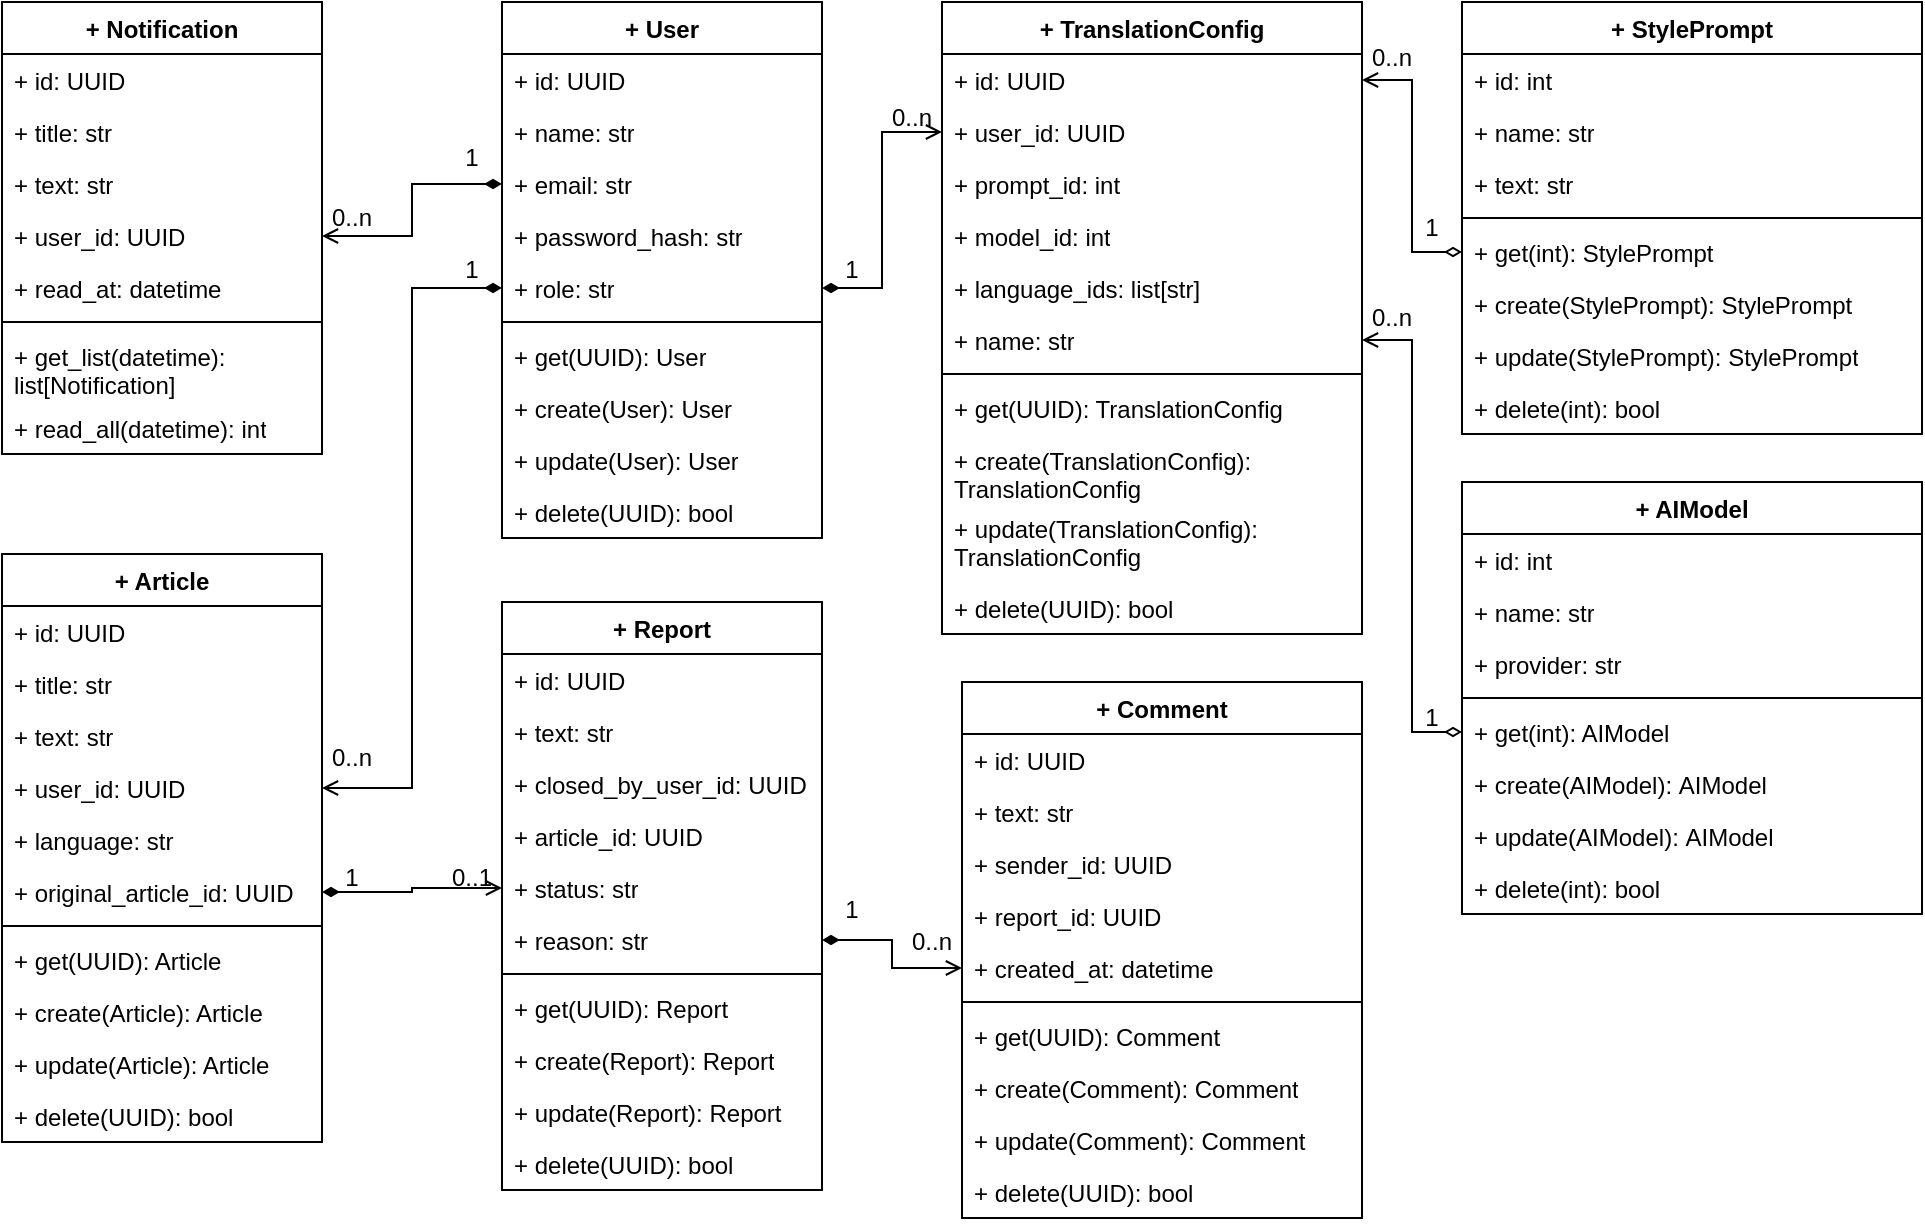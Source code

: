 <mxfile version="24.8.3">
  <diagram name="Page-1" id="3PBnGhexQpJW7aMFDs2w">
    <mxGraphModel dx="986" dy="727" grid="1" gridSize="10" guides="1" tooltips="1" connect="1" arrows="1" fold="1" page="1" pageScale="1" pageWidth="850" pageHeight="1100" math="0" shadow="0">
      <root>
        <mxCell id="0" />
        <mxCell id="1" parent="0" />
        <mxCell id="omxQyWdumnWPTb-Yn1xg-2" value="+ User" style="swimlane;fontStyle=1;align=center;verticalAlign=top;childLayout=stackLayout;horizontal=1;startSize=26;horizontalStack=0;resizeParent=1;resizeParentMax=0;resizeLast=0;collapsible=1;marginBottom=0;whiteSpace=wrap;html=1;" vertex="1" parent="1">
          <mxGeometry x="530" y="770" width="160" height="268" as="geometry" />
        </mxCell>
        <mxCell id="omxQyWdumnWPTb-Yn1xg-3" value="+ id: UUID" style="text;strokeColor=none;fillColor=none;align=left;verticalAlign=top;spacingLeft=4;spacingRight=4;overflow=hidden;rotatable=0;points=[[0,0.5],[1,0.5]];portConstraint=eastwest;whiteSpace=wrap;html=1;" vertex="1" parent="omxQyWdumnWPTb-Yn1xg-2">
          <mxGeometry y="26" width="160" height="26" as="geometry" />
        </mxCell>
        <mxCell id="omxQyWdumnWPTb-Yn1xg-11" value="+ name: str" style="text;strokeColor=none;fillColor=none;align=left;verticalAlign=top;spacingLeft=4;spacingRight=4;overflow=hidden;rotatable=0;points=[[0,0.5],[1,0.5]];portConstraint=eastwest;whiteSpace=wrap;html=1;" vertex="1" parent="omxQyWdumnWPTb-Yn1xg-2">
          <mxGeometry y="52" width="160" height="26" as="geometry" />
        </mxCell>
        <mxCell id="omxQyWdumnWPTb-Yn1xg-12" value="+ email: str" style="text;strokeColor=none;fillColor=none;align=left;verticalAlign=top;spacingLeft=4;spacingRight=4;overflow=hidden;rotatable=0;points=[[0,0.5],[1,0.5]];portConstraint=eastwest;whiteSpace=wrap;html=1;" vertex="1" parent="omxQyWdumnWPTb-Yn1xg-2">
          <mxGeometry y="78" width="160" height="26" as="geometry" />
        </mxCell>
        <mxCell id="omxQyWdumnWPTb-Yn1xg-13" value="+ password_hash: str" style="text;strokeColor=none;fillColor=none;align=left;verticalAlign=top;spacingLeft=4;spacingRight=4;overflow=hidden;rotatable=0;points=[[0,0.5],[1,0.5]];portConstraint=eastwest;whiteSpace=wrap;html=1;" vertex="1" parent="omxQyWdumnWPTb-Yn1xg-2">
          <mxGeometry y="104" width="160" height="26" as="geometry" />
        </mxCell>
        <mxCell id="omxQyWdumnWPTb-Yn1xg-9" value="+ role: str" style="text;strokeColor=none;fillColor=none;align=left;verticalAlign=top;spacingLeft=4;spacingRight=4;overflow=hidden;rotatable=0;points=[[0,0.5],[1,0.5]];portConstraint=eastwest;whiteSpace=wrap;html=1;" vertex="1" parent="omxQyWdumnWPTb-Yn1xg-2">
          <mxGeometry y="130" width="160" height="26" as="geometry" />
        </mxCell>
        <mxCell id="omxQyWdumnWPTb-Yn1xg-4" value="" style="line;strokeWidth=1;fillColor=none;align=left;verticalAlign=middle;spacingTop=-1;spacingLeft=3;spacingRight=3;rotatable=0;labelPosition=right;points=[];portConstraint=eastwest;strokeColor=inherit;" vertex="1" parent="omxQyWdumnWPTb-Yn1xg-2">
          <mxGeometry y="156" width="160" height="8" as="geometry" />
        </mxCell>
        <mxCell id="omxQyWdumnWPTb-Yn1xg-5" value="+ get(UUID): User" style="text;strokeColor=none;fillColor=none;align=left;verticalAlign=top;spacingLeft=4;spacingRight=4;overflow=hidden;rotatable=0;points=[[0,0.5],[1,0.5]];portConstraint=eastwest;whiteSpace=wrap;html=1;" vertex="1" parent="omxQyWdumnWPTb-Yn1xg-2">
          <mxGeometry y="164" width="160" height="26" as="geometry" />
        </mxCell>
        <mxCell id="omxQyWdumnWPTb-Yn1xg-7" value="+ create(User): User" style="text;strokeColor=none;fillColor=none;align=left;verticalAlign=top;spacingLeft=4;spacingRight=4;overflow=hidden;rotatable=0;points=[[0,0.5],[1,0.5]];portConstraint=eastwest;whiteSpace=wrap;html=1;" vertex="1" parent="omxQyWdumnWPTb-Yn1xg-2">
          <mxGeometry y="190" width="160" height="26" as="geometry" />
        </mxCell>
        <mxCell id="omxQyWdumnWPTb-Yn1xg-14" value="+ update(User): User" style="text;strokeColor=none;fillColor=none;align=left;verticalAlign=top;spacingLeft=4;spacingRight=4;overflow=hidden;rotatable=0;points=[[0,0.5],[1,0.5]];portConstraint=eastwest;whiteSpace=wrap;html=1;" vertex="1" parent="omxQyWdumnWPTb-Yn1xg-2">
          <mxGeometry y="216" width="160" height="26" as="geometry" />
        </mxCell>
        <mxCell id="omxQyWdumnWPTb-Yn1xg-15" value="+ delete(UUID): bool" style="text;strokeColor=none;fillColor=none;align=left;verticalAlign=top;spacingLeft=4;spacingRight=4;overflow=hidden;rotatable=0;points=[[0,0.5],[1,0.5]];portConstraint=eastwest;whiteSpace=wrap;html=1;" vertex="1" parent="omxQyWdumnWPTb-Yn1xg-2">
          <mxGeometry y="242" width="160" height="26" as="geometry" />
        </mxCell>
        <mxCell id="omxQyWdumnWPTb-Yn1xg-16" value="+ Notification" style="swimlane;fontStyle=1;align=center;verticalAlign=top;childLayout=stackLayout;horizontal=1;startSize=26;horizontalStack=0;resizeParent=1;resizeParentMax=0;resizeLast=0;collapsible=1;marginBottom=0;whiteSpace=wrap;html=1;" vertex="1" parent="1">
          <mxGeometry x="280" y="770" width="160" height="226" as="geometry" />
        </mxCell>
        <mxCell id="omxQyWdumnWPTb-Yn1xg-17" value="+ id: UUID" style="text;strokeColor=none;fillColor=none;align=left;verticalAlign=top;spacingLeft=4;spacingRight=4;overflow=hidden;rotatable=0;points=[[0,0.5],[1,0.5]];portConstraint=eastwest;whiteSpace=wrap;html=1;" vertex="1" parent="omxQyWdumnWPTb-Yn1xg-16">
          <mxGeometry y="26" width="160" height="26" as="geometry" />
        </mxCell>
        <mxCell id="omxQyWdumnWPTb-Yn1xg-18" value="+ title: str" style="text;strokeColor=none;fillColor=none;align=left;verticalAlign=top;spacingLeft=4;spacingRight=4;overflow=hidden;rotatable=0;points=[[0,0.5],[1,0.5]];portConstraint=eastwest;whiteSpace=wrap;html=1;" vertex="1" parent="omxQyWdumnWPTb-Yn1xg-16">
          <mxGeometry y="52" width="160" height="26" as="geometry" />
        </mxCell>
        <mxCell id="omxQyWdumnWPTb-Yn1xg-19" value="+ text: str" style="text;strokeColor=none;fillColor=none;align=left;verticalAlign=top;spacingLeft=4;spacingRight=4;overflow=hidden;rotatable=0;points=[[0,0.5],[1,0.5]];portConstraint=eastwest;whiteSpace=wrap;html=1;" vertex="1" parent="omxQyWdumnWPTb-Yn1xg-16">
          <mxGeometry y="78" width="160" height="26" as="geometry" />
        </mxCell>
        <mxCell id="omxQyWdumnWPTb-Yn1xg-20" value="+ user_id: UUID" style="text;strokeColor=none;fillColor=none;align=left;verticalAlign=top;spacingLeft=4;spacingRight=4;overflow=hidden;rotatable=0;points=[[0,0.5],[1,0.5]];portConstraint=eastwest;whiteSpace=wrap;html=1;" vertex="1" parent="omxQyWdumnWPTb-Yn1xg-16">
          <mxGeometry y="104" width="160" height="26" as="geometry" />
        </mxCell>
        <mxCell id="omxQyWdumnWPTb-Yn1xg-21" value="+ read_at: datetime" style="text;strokeColor=none;fillColor=none;align=left;verticalAlign=top;spacingLeft=4;spacingRight=4;overflow=hidden;rotatable=0;points=[[0,0.5],[1,0.5]];portConstraint=eastwest;whiteSpace=wrap;html=1;" vertex="1" parent="omxQyWdumnWPTb-Yn1xg-16">
          <mxGeometry y="130" width="160" height="26" as="geometry" />
        </mxCell>
        <mxCell id="omxQyWdumnWPTb-Yn1xg-22" value="" style="line;strokeWidth=1;fillColor=none;align=left;verticalAlign=middle;spacingTop=-1;spacingLeft=3;spacingRight=3;rotatable=0;labelPosition=right;points=[];portConstraint=eastwest;strokeColor=inherit;" vertex="1" parent="omxQyWdumnWPTb-Yn1xg-16">
          <mxGeometry y="156" width="160" height="8" as="geometry" />
        </mxCell>
        <mxCell id="omxQyWdumnWPTb-Yn1xg-23" value="+ get_list(datetime): list[Notification]" style="text;strokeColor=none;fillColor=none;align=left;verticalAlign=top;spacingLeft=4;spacingRight=4;overflow=hidden;rotatable=0;points=[[0,0.5],[1,0.5]];portConstraint=eastwest;whiteSpace=wrap;html=1;" vertex="1" parent="omxQyWdumnWPTb-Yn1xg-16">
          <mxGeometry y="164" width="160" height="36" as="geometry" />
        </mxCell>
        <mxCell id="omxQyWdumnWPTb-Yn1xg-24" value="+ read_all(datetime): int" style="text;strokeColor=none;fillColor=none;align=left;verticalAlign=top;spacingLeft=4;spacingRight=4;overflow=hidden;rotatable=0;points=[[0,0.5],[1,0.5]];portConstraint=eastwest;whiteSpace=wrap;html=1;" vertex="1" parent="omxQyWdumnWPTb-Yn1xg-16">
          <mxGeometry y="200" width="160" height="26" as="geometry" />
        </mxCell>
        <mxCell id="omxQyWdumnWPTb-Yn1xg-27" value="+ TranslationConfig" style="swimlane;fontStyle=1;align=center;verticalAlign=top;childLayout=stackLayout;horizontal=1;startSize=26;horizontalStack=0;resizeParent=1;resizeParentMax=0;resizeLast=0;collapsible=1;marginBottom=0;whiteSpace=wrap;html=1;" vertex="1" parent="1">
          <mxGeometry x="750" y="770" width="210" height="316" as="geometry" />
        </mxCell>
        <mxCell id="omxQyWdumnWPTb-Yn1xg-28" value="+ id: UUID" style="text;strokeColor=none;fillColor=none;align=left;verticalAlign=top;spacingLeft=4;spacingRight=4;overflow=hidden;rotatable=0;points=[[0,0.5],[1,0.5]];portConstraint=eastwest;whiteSpace=wrap;html=1;" vertex="1" parent="omxQyWdumnWPTb-Yn1xg-27">
          <mxGeometry y="26" width="210" height="26" as="geometry" />
        </mxCell>
        <mxCell id="omxQyWdumnWPTb-Yn1xg-29" value="+ user_id: UUID" style="text;strokeColor=none;fillColor=none;align=left;verticalAlign=top;spacingLeft=4;spacingRight=4;overflow=hidden;rotatable=0;points=[[0,0.5],[1,0.5]];portConstraint=eastwest;whiteSpace=wrap;html=1;" vertex="1" parent="omxQyWdumnWPTb-Yn1xg-27">
          <mxGeometry y="52" width="210" height="26" as="geometry" />
        </mxCell>
        <mxCell id="omxQyWdumnWPTb-Yn1xg-30" value="+ prompt_id: int" style="text;strokeColor=none;fillColor=none;align=left;verticalAlign=top;spacingLeft=4;spacingRight=4;overflow=hidden;rotatable=0;points=[[0,0.5],[1,0.5]];portConstraint=eastwest;whiteSpace=wrap;html=1;" vertex="1" parent="omxQyWdumnWPTb-Yn1xg-27">
          <mxGeometry y="78" width="210" height="26" as="geometry" />
        </mxCell>
        <mxCell id="omxQyWdumnWPTb-Yn1xg-31" value="+ model_id: int" style="text;strokeColor=none;fillColor=none;align=left;verticalAlign=top;spacingLeft=4;spacingRight=4;overflow=hidden;rotatable=0;points=[[0,0.5],[1,0.5]];portConstraint=eastwest;whiteSpace=wrap;html=1;" vertex="1" parent="omxQyWdumnWPTb-Yn1xg-27">
          <mxGeometry y="104" width="210" height="26" as="geometry" />
        </mxCell>
        <mxCell id="omxQyWdumnWPTb-Yn1xg-32" value="+ language_ids: list[str]" style="text;strokeColor=none;fillColor=none;align=left;verticalAlign=top;spacingLeft=4;spacingRight=4;overflow=hidden;rotatable=0;points=[[0,0.5],[1,0.5]];portConstraint=eastwest;whiteSpace=wrap;html=1;" vertex="1" parent="omxQyWdumnWPTb-Yn1xg-27">
          <mxGeometry y="130" width="210" height="26" as="geometry" />
        </mxCell>
        <mxCell id="omxQyWdumnWPTb-Yn1xg-38" value="+ name: str" style="text;strokeColor=none;fillColor=none;align=left;verticalAlign=top;spacingLeft=4;spacingRight=4;overflow=hidden;rotatable=0;points=[[0,0.5],[1,0.5]];portConstraint=eastwest;whiteSpace=wrap;html=1;" vertex="1" parent="omxQyWdumnWPTb-Yn1xg-27">
          <mxGeometry y="156" width="210" height="26" as="geometry" />
        </mxCell>
        <mxCell id="omxQyWdumnWPTb-Yn1xg-33" value="" style="line;strokeWidth=1;fillColor=none;align=left;verticalAlign=middle;spacingTop=-1;spacingLeft=3;spacingRight=3;rotatable=0;labelPosition=right;points=[];portConstraint=eastwest;strokeColor=inherit;" vertex="1" parent="omxQyWdumnWPTb-Yn1xg-27">
          <mxGeometry y="182" width="210" height="8" as="geometry" />
        </mxCell>
        <mxCell id="omxQyWdumnWPTb-Yn1xg-34" value="+ get(UUID): TranslationConfig" style="text;strokeColor=none;fillColor=none;align=left;verticalAlign=top;spacingLeft=4;spacingRight=4;overflow=hidden;rotatable=0;points=[[0,0.5],[1,0.5]];portConstraint=eastwest;whiteSpace=wrap;html=1;" vertex="1" parent="omxQyWdumnWPTb-Yn1xg-27">
          <mxGeometry y="190" width="210" height="26" as="geometry" />
        </mxCell>
        <mxCell id="omxQyWdumnWPTb-Yn1xg-35" value="+ create(TranslationConfig): TranslationConfig" style="text;strokeColor=none;fillColor=none;align=left;verticalAlign=top;spacingLeft=4;spacingRight=4;overflow=hidden;rotatable=0;points=[[0,0.5],[1,0.5]];portConstraint=eastwest;whiteSpace=wrap;html=1;" vertex="1" parent="omxQyWdumnWPTb-Yn1xg-27">
          <mxGeometry y="216" width="210" height="34" as="geometry" />
        </mxCell>
        <mxCell id="omxQyWdumnWPTb-Yn1xg-36" value="+ update(TranslationConfig): TranslationConfig" style="text;strokeColor=none;fillColor=none;align=left;verticalAlign=top;spacingLeft=4;spacingRight=4;overflow=hidden;rotatable=0;points=[[0,0.5],[1,0.5]];portConstraint=eastwest;whiteSpace=wrap;html=1;" vertex="1" parent="omxQyWdumnWPTb-Yn1xg-27">
          <mxGeometry y="250" width="210" height="40" as="geometry" />
        </mxCell>
        <mxCell id="omxQyWdumnWPTb-Yn1xg-37" value="+ delete(UUID): bool" style="text;strokeColor=none;fillColor=none;align=left;verticalAlign=top;spacingLeft=4;spacingRight=4;overflow=hidden;rotatable=0;points=[[0,0.5],[1,0.5]];portConstraint=eastwest;whiteSpace=wrap;html=1;" vertex="1" parent="omxQyWdumnWPTb-Yn1xg-27">
          <mxGeometry y="290" width="210" height="26" as="geometry" />
        </mxCell>
        <mxCell id="omxQyWdumnWPTb-Yn1xg-39" value="+ StylePrompt" style="swimlane;fontStyle=1;align=center;verticalAlign=top;childLayout=stackLayout;horizontal=1;startSize=26;horizontalStack=0;resizeParent=1;resizeParentMax=0;resizeLast=0;collapsible=1;marginBottom=0;whiteSpace=wrap;html=1;" vertex="1" parent="1">
          <mxGeometry x="1010" y="770" width="230" height="216" as="geometry" />
        </mxCell>
        <mxCell id="omxQyWdumnWPTb-Yn1xg-40" value="+ id: int" style="text;strokeColor=none;fillColor=none;align=left;verticalAlign=top;spacingLeft=4;spacingRight=4;overflow=hidden;rotatable=0;points=[[0,0.5],[1,0.5]];portConstraint=eastwest;whiteSpace=wrap;html=1;" vertex="1" parent="omxQyWdumnWPTb-Yn1xg-39">
          <mxGeometry y="26" width="230" height="26" as="geometry" />
        </mxCell>
        <mxCell id="omxQyWdumnWPTb-Yn1xg-41" value="+ name: str" style="text;strokeColor=none;fillColor=none;align=left;verticalAlign=top;spacingLeft=4;spacingRight=4;overflow=hidden;rotatable=0;points=[[0,0.5],[1,0.5]];portConstraint=eastwest;whiteSpace=wrap;html=1;" vertex="1" parent="omxQyWdumnWPTb-Yn1xg-39">
          <mxGeometry y="52" width="230" height="26" as="geometry" />
        </mxCell>
        <mxCell id="omxQyWdumnWPTb-Yn1xg-42" value="+ text: str" style="text;strokeColor=none;fillColor=none;align=left;verticalAlign=top;spacingLeft=4;spacingRight=4;overflow=hidden;rotatable=0;points=[[0,0.5],[1,0.5]];portConstraint=eastwest;whiteSpace=wrap;html=1;" vertex="1" parent="omxQyWdumnWPTb-Yn1xg-39">
          <mxGeometry y="78" width="230" height="26" as="geometry" />
        </mxCell>
        <mxCell id="omxQyWdumnWPTb-Yn1xg-45" value="" style="line;strokeWidth=1;fillColor=none;align=left;verticalAlign=middle;spacingTop=-1;spacingLeft=3;spacingRight=3;rotatable=0;labelPosition=right;points=[];portConstraint=eastwest;strokeColor=inherit;" vertex="1" parent="omxQyWdumnWPTb-Yn1xg-39">
          <mxGeometry y="104" width="230" height="8" as="geometry" />
        </mxCell>
        <mxCell id="omxQyWdumnWPTb-Yn1xg-46" value="&lt;div style=&quot;text-align: center;&quot;&gt;&lt;span style=&quot;background-color: initial;&quot;&gt;+ get(int): StylePrompt&lt;/span&gt;&lt;/div&gt;" style="text;strokeColor=none;fillColor=none;align=left;verticalAlign=top;spacingLeft=4;spacingRight=4;overflow=hidden;rotatable=0;points=[[0,0.5],[1,0.5]];portConstraint=eastwest;whiteSpace=wrap;html=1;" vertex="1" parent="omxQyWdumnWPTb-Yn1xg-39">
          <mxGeometry y="112" width="230" height="26" as="geometry" />
        </mxCell>
        <mxCell id="omxQyWdumnWPTb-Yn1xg-47" value="+ create(&lt;span style=&quot;text-align: center;&quot;&gt;StylePrompt&lt;/span&gt;):&amp;nbsp;&lt;span style=&quot;text-align: center;&quot;&gt;StylePrompt&lt;/span&gt;" style="text;strokeColor=none;fillColor=none;align=left;verticalAlign=top;spacingLeft=4;spacingRight=4;overflow=hidden;rotatable=0;points=[[0,0.5],[1,0.5]];portConstraint=eastwest;whiteSpace=wrap;html=1;" vertex="1" parent="omxQyWdumnWPTb-Yn1xg-39">
          <mxGeometry y="138" width="230" height="26" as="geometry" />
        </mxCell>
        <mxCell id="omxQyWdumnWPTb-Yn1xg-48" value="+ update(&lt;span style=&quot;text-align: center;&quot;&gt;StylePrompt&lt;/span&gt;):&amp;nbsp;&lt;span style=&quot;text-align: center;&quot;&gt;StylePrompt&lt;/span&gt;" style="text;strokeColor=none;fillColor=none;align=left;verticalAlign=top;spacingLeft=4;spacingRight=4;overflow=hidden;rotatable=0;points=[[0,0.5],[1,0.5]];portConstraint=eastwest;whiteSpace=wrap;html=1;" vertex="1" parent="omxQyWdumnWPTb-Yn1xg-39">
          <mxGeometry y="164" width="230" height="26" as="geometry" />
        </mxCell>
        <mxCell id="omxQyWdumnWPTb-Yn1xg-49" value="+ delete(int): bool" style="text;strokeColor=none;fillColor=none;align=left;verticalAlign=top;spacingLeft=4;spacingRight=4;overflow=hidden;rotatable=0;points=[[0,0.5],[1,0.5]];portConstraint=eastwest;whiteSpace=wrap;html=1;" vertex="1" parent="omxQyWdumnWPTb-Yn1xg-39">
          <mxGeometry y="190" width="230" height="26" as="geometry" />
        </mxCell>
        <mxCell id="omxQyWdumnWPTb-Yn1xg-50" value="+ AIModel" style="swimlane;fontStyle=1;align=center;verticalAlign=top;childLayout=stackLayout;horizontal=1;startSize=26;horizontalStack=0;resizeParent=1;resizeParentMax=0;resizeLast=0;collapsible=1;marginBottom=0;whiteSpace=wrap;html=1;" vertex="1" parent="1">
          <mxGeometry x="1010" y="1010" width="230" height="216" as="geometry" />
        </mxCell>
        <mxCell id="omxQyWdumnWPTb-Yn1xg-51" value="+ id: int" style="text;strokeColor=none;fillColor=none;align=left;verticalAlign=top;spacingLeft=4;spacingRight=4;overflow=hidden;rotatable=0;points=[[0,0.5],[1,0.5]];portConstraint=eastwest;whiteSpace=wrap;html=1;" vertex="1" parent="omxQyWdumnWPTb-Yn1xg-50">
          <mxGeometry y="26" width="230" height="26" as="geometry" />
        </mxCell>
        <mxCell id="omxQyWdumnWPTb-Yn1xg-52" value="+ name: str" style="text;strokeColor=none;fillColor=none;align=left;verticalAlign=top;spacingLeft=4;spacingRight=4;overflow=hidden;rotatable=0;points=[[0,0.5],[1,0.5]];portConstraint=eastwest;whiteSpace=wrap;html=1;" vertex="1" parent="omxQyWdumnWPTb-Yn1xg-50">
          <mxGeometry y="52" width="230" height="26" as="geometry" />
        </mxCell>
        <mxCell id="omxQyWdumnWPTb-Yn1xg-53" value="+ provider: str" style="text;strokeColor=none;fillColor=none;align=left;verticalAlign=top;spacingLeft=4;spacingRight=4;overflow=hidden;rotatable=0;points=[[0,0.5],[1,0.5]];portConstraint=eastwest;whiteSpace=wrap;html=1;" vertex="1" parent="omxQyWdumnWPTb-Yn1xg-50">
          <mxGeometry y="78" width="230" height="26" as="geometry" />
        </mxCell>
        <mxCell id="omxQyWdumnWPTb-Yn1xg-54" value="" style="line;strokeWidth=1;fillColor=none;align=left;verticalAlign=middle;spacingTop=-1;spacingLeft=3;spacingRight=3;rotatable=0;labelPosition=right;points=[];portConstraint=eastwest;strokeColor=inherit;" vertex="1" parent="omxQyWdumnWPTb-Yn1xg-50">
          <mxGeometry y="104" width="230" height="8" as="geometry" />
        </mxCell>
        <mxCell id="omxQyWdumnWPTb-Yn1xg-55" value="&lt;div style=&quot;text-align: center;&quot;&gt;&lt;span style=&quot;background-color: initial;&quot;&gt;+ get(int): AIModel&lt;/span&gt;&lt;/div&gt;" style="text;strokeColor=none;fillColor=none;align=left;verticalAlign=top;spacingLeft=4;spacingRight=4;overflow=hidden;rotatable=0;points=[[0,0.5],[1,0.5]];portConstraint=eastwest;whiteSpace=wrap;html=1;" vertex="1" parent="omxQyWdumnWPTb-Yn1xg-50">
          <mxGeometry y="112" width="230" height="26" as="geometry" />
        </mxCell>
        <mxCell id="omxQyWdumnWPTb-Yn1xg-56" value="+ create(&lt;span style=&quot;text-align: center;&quot;&gt;AIModel&lt;/span&gt;):&amp;nbsp;&lt;span style=&quot;text-align: center;&quot;&gt;AIModel&lt;/span&gt;" style="text;strokeColor=none;fillColor=none;align=left;verticalAlign=top;spacingLeft=4;spacingRight=4;overflow=hidden;rotatable=0;points=[[0,0.5],[1,0.5]];portConstraint=eastwest;whiteSpace=wrap;html=1;" vertex="1" parent="omxQyWdumnWPTb-Yn1xg-50">
          <mxGeometry y="138" width="230" height="26" as="geometry" />
        </mxCell>
        <mxCell id="omxQyWdumnWPTb-Yn1xg-57" value="+ update(&lt;span style=&quot;text-align: center;&quot;&gt;AIModel&lt;/span&gt;):&amp;nbsp;&lt;span style=&quot;text-align: center;&quot;&gt;AIModel&lt;/span&gt;" style="text;strokeColor=none;fillColor=none;align=left;verticalAlign=top;spacingLeft=4;spacingRight=4;overflow=hidden;rotatable=0;points=[[0,0.5],[1,0.5]];portConstraint=eastwest;whiteSpace=wrap;html=1;" vertex="1" parent="omxQyWdumnWPTb-Yn1xg-50">
          <mxGeometry y="164" width="230" height="26" as="geometry" />
        </mxCell>
        <mxCell id="omxQyWdumnWPTb-Yn1xg-58" value="+ delete(int): bool" style="text;strokeColor=none;fillColor=none;align=left;verticalAlign=top;spacingLeft=4;spacingRight=4;overflow=hidden;rotatable=0;points=[[0,0.5],[1,0.5]];portConstraint=eastwest;whiteSpace=wrap;html=1;" vertex="1" parent="omxQyWdumnWPTb-Yn1xg-50">
          <mxGeometry y="190" width="230" height="26" as="geometry" />
        </mxCell>
        <mxCell id="omxQyWdumnWPTb-Yn1xg-59" value="+ Article" style="swimlane;fontStyle=1;align=center;verticalAlign=top;childLayout=stackLayout;horizontal=1;startSize=26;horizontalStack=0;resizeParent=1;resizeParentMax=0;resizeLast=0;collapsible=1;marginBottom=0;whiteSpace=wrap;html=1;" vertex="1" parent="1">
          <mxGeometry x="280" y="1046" width="160" height="294" as="geometry" />
        </mxCell>
        <mxCell id="omxQyWdumnWPTb-Yn1xg-60" value="+ id: UUID" style="text;strokeColor=none;fillColor=none;align=left;verticalAlign=top;spacingLeft=4;spacingRight=4;overflow=hidden;rotatable=0;points=[[0,0.5],[1,0.5]];portConstraint=eastwest;whiteSpace=wrap;html=1;" vertex="1" parent="omxQyWdumnWPTb-Yn1xg-59">
          <mxGeometry y="26" width="160" height="26" as="geometry" />
        </mxCell>
        <mxCell id="omxQyWdumnWPTb-Yn1xg-61" value="+ title: str" style="text;strokeColor=none;fillColor=none;align=left;verticalAlign=top;spacingLeft=4;spacingRight=4;overflow=hidden;rotatable=0;points=[[0,0.5],[1,0.5]];portConstraint=eastwest;whiteSpace=wrap;html=1;" vertex="1" parent="omxQyWdumnWPTb-Yn1xg-59">
          <mxGeometry y="52" width="160" height="26" as="geometry" />
        </mxCell>
        <mxCell id="omxQyWdumnWPTb-Yn1xg-62" value="+ text: str" style="text;strokeColor=none;fillColor=none;align=left;verticalAlign=top;spacingLeft=4;spacingRight=4;overflow=hidden;rotatable=0;points=[[0,0.5],[1,0.5]];portConstraint=eastwest;whiteSpace=wrap;html=1;" vertex="1" parent="omxQyWdumnWPTb-Yn1xg-59">
          <mxGeometry y="78" width="160" height="26" as="geometry" />
        </mxCell>
        <mxCell id="omxQyWdumnWPTb-Yn1xg-63" value="+ user_id: UUID" style="text;strokeColor=none;fillColor=none;align=left;verticalAlign=top;spacingLeft=4;spacingRight=4;overflow=hidden;rotatable=0;points=[[0,0.5],[1,0.5]];portConstraint=eastwest;whiteSpace=wrap;html=1;" vertex="1" parent="omxQyWdumnWPTb-Yn1xg-59">
          <mxGeometry y="104" width="160" height="26" as="geometry" />
        </mxCell>
        <mxCell id="omxQyWdumnWPTb-Yn1xg-64" value="+ language: str" style="text;strokeColor=none;fillColor=none;align=left;verticalAlign=top;spacingLeft=4;spacingRight=4;overflow=hidden;rotatable=0;points=[[0,0.5],[1,0.5]];portConstraint=eastwest;whiteSpace=wrap;html=1;" vertex="1" parent="omxQyWdumnWPTb-Yn1xg-59">
          <mxGeometry y="130" width="160" height="26" as="geometry" />
        </mxCell>
        <mxCell id="omxQyWdumnWPTb-Yn1xg-70" value="+ original_article_id: UUID" style="text;strokeColor=none;fillColor=none;align=left;verticalAlign=top;spacingLeft=4;spacingRight=4;overflow=hidden;rotatable=0;points=[[0,0.5],[1,0.5]];portConstraint=eastwest;whiteSpace=wrap;html=1;" vertex="1" parent="omxQyWdumnWPTb-Yn1xg-59">
          <mxGeometry y="156" width="160" height="26" as="geometry" />
        </mxCell>
        <mxCell id="omxQyWdumnWPTb-Yn1xg-65" value="" style="line;strokeWidth=1;fillColor=none;align=left;verticalAlign=middle;spacingTop=-1;spacingLeft=3;spacingRight=3;rotatable=0;labelPosition=right;points=[];portConstraint=eastwest;strokeColor=inherit;" vertex="1" parent="omxQyWdumnWPTb-Yn1xg-59">
          <mxGeometry y="182" width="160" height="8" as="geometry" />
        </mxCell>
        <mxCell id="omxQyWdumnWPTb-Yn1xg-66" value="+ get(UUID): Article" style="text;strokeColor=none;fillColor=none;align=left;verticalAlign=top;spacingLeft=4;spacingRight=4;overflow=hidden;rotatable=0;points=[[0,0.5],[1,0.5]];portConstraint=eastwest;whiteSpace=wrap;html=1;" vertex="1" parent="omxQyWdumnWPTb-Yn1xg-59">
          <mxGeometry y="190" width="160" height="26" as="geometry" />
        </mxCell>
        <mxCell id="omxQyWdumnWPTb-Yn1xg-67" value="+ create(Article): Article" style="text;strokeColor=none;fillColor=none;align=left;verticalAlign=top;spacingLeft=4;spacingRight=4;overflow=hidden;rotatable=0;points=[[0,0.5],[1,0.5]];portConstraint=eastwest;whiteSpace=wrap;html=1;" vertex="1" parent="omxQyWdumnWPTb-Yn1xg-59">
          <mxGeometry y="216" width="160" height="26" as="geometry" />
        </mxCell>
        <mxCell id="omxQyWdumnWPTb-Yn1xg-68" value="+ update(Article): Article" style="text;strokeColor=none;fillColor=none;align=left;verticalAlign=top;spacingLeft=4;spacingRight=4;overflow=hidden;rotatable=0;points=[[0,0.5],[1,0.5]];portConstraint=eastwest;whiteSpace=wrap;html=1;" vertex="1" parent="omxQyWdumnWPTb-Yn1xg-59">
          <mxGeometry y="242" width="160" height="26" as="geometry" />
        </mxCell>
        <mxCell id="omxQyWdumnWPTb-Yn1xg-69" value="+ delete(UUID): bool" style="text;strokeColor=none;fillColor=none;align=left;verticalAlign=top;spacingLeft=4;spacingRight=4;overflow=hidden;rotatable=0;points=[[0,0.5],[1,0.5]];portConstraint=eastwest;whiteSpace=wrap;html=1;" vertex="1" parent="omxQyWdumnWPTb-Yn1xg-59">
          <mxGeometry y="268" width="160" height="26" as="geometry" />
        </mxCell>
        <mxCell id="omxQyWdumnWPTb-Yn1xg-71" value="+ Report" style="swimlane;fontStyle=1;align=center;verticalAlign=top;childLayout=stackLayout;horizontal=1;startSize=26;horizontalStack=0;resizeParent=1;resizeParentMax=0;resizeLast=0;collapsible=1;marginBottom=0;whiteSpace=wrap;html=1;" vertex="1" parent="1">
          <mxGeometry x="530" y="1070" width="160" height="294" as="geometry" />
        </mxCell>
        <mxCell id="omxQyWdumnWPTb-Yn1xg-72" value="+ id: UUID" style="text;strokeColor=none;fillColor=none;align=left;verticalAlign=top;spacingLeft=4;spacingRight=4;overflow=hidden;rotatable=0;points=[[0,0.5],[1,0.5]];portConstraint=eastwest;whiteSpace=wrap;html=1;" vertex="1" parent="omxQyWdumnWPTb-Yn1xg-71">
          <mxGeometry y="26" width="160" height="26" as="geometry" />
        </mxCell>
        <mxCell id="omxQyWdumnWPTb-Yn1xg-74" value="+ text: str" style="text;strokeColor=none;fillColor=none;align=left;verticalAlign=top;spacingLeft=4;spacingRight=4;overflow=hidden;rotatable=0;points=[[0,0.5],[1,0.5]];portConstraint=eastwest;whiteSpace=wrap;html=1;" vertex="1" parent="omxQyWdumnWPTb-Yn1xg-71">
          <mxGeometry y="52" width="160" height="26" as="geometry" />
        </mxCell>
        <mxCell id="omxQyWdumnWPTb-Yn1xg-75" value="+ closed_by_user_id: UUID" style="text;strokeColor=none;fillColor=none;align=left;verticalAlign=top;spacingLeft=4;spacingRight=4;overflow=hidden;rotatable=0;points=[[0,0.5],[1,0.5]];portConstraint=eastwest;whiteSpace=wrap;html=1;" vertex="1" parent="omxQyWdumnWPTb-Yn1xg-71">
          <mxGeometry y="78" width="160" height="26" as="geometry" />
        </mxCell>
        <mxCell id="omxQyWdumnWPTb-Yn1xg-76" value="+ article_id: UUID" style="text;strokeColor=none;fillColor=none;align=left;verticalAlign=top;spacingLeft=4;spacingRight=4;overflow=hidden;rotatable=0;points=[[0,0.5],[1,0.5]];portConstraint=eastwest;whiteSpace=wrap;html=1;" vertex="1" parent="omxQyWdumnWPTb-Yn1xg-71">
          <mxGeometry y="104" width="160" height="26" as="geometry" />
        </mxCell>
        <mxCell id="omxQyWdumnWPTb-Yn1xg-77" value="+ status: str" style="text;strokeColor=none;fillColor=none;align=left;verticalAlign=top;spacingLeft=4;spacingRight=4;overflow=hidden;rotatable=0;points=[[0,0.5],[1,0.5]];portConstraint=eastwest;whiteSpace=wrap;html=1;" vertex="1" parent="omxQyWdumnWPTb-Yn1xg-71">
          <mxGeometry y="130" width="160" height="26" as="geometry" />
        </mxCell>
        <mxCell id="omxQyWdumnWPTb-Yn1xg-83" value="+ reason: str" style="text;strokeColor=none;fillColor=none;align=left;verticalAlign=top;spacingLeft=4;spacingRight=4;overflow=hidden;rotatable=0;points=[[0,0.5],[1,0.5]];portConstraint=eastwest;whiteSpace=wrap;html=1;" vertex="1" parent="omxQyWdumnWPTb-Yn1xg-71">
          <mxGeometry y="156" width="160" height="26" as="geometry" />
        </mxCell>
        <mxCell id="omxQyWdumnWPTb-Yn1xg-78" value="" style="line;strokeWidth=1;fillColor=none;align=left;verticalAlign=middle;spacingTop=-1;spacingLeft=3;spacingRight=3;rotatable=0;labelPosition=right;points=[];portConstraint=eastwest;strokeColor=inherit;" vertex="1" parent="omxQyWdumnWPTb-Yn1xg-71">
          <mxGeometry y="182" width="160" height="8" as="geometry" />
        </mxCell>
        <mxCell id="omxQyWdumnWPTb-Yn1xg-79" value="+ get(UUID): Report" style="text;strokeColor=none;fillColor=none;align=left;verticalAlign=top;spacingLeft=4;spacingRight=4;overflow=hidden;rotatable=0;points=[[0,0.5],[1,0.5]];portConstraint=eastwest;whiteSpace=wrap;html=1;" vertex="1" parent="omxQyWdumnWPTb-Yn1xg-71">
          <mxGeometry y="190" width="160" height="26" as="geometry" />
        </mxCell>
        <mxCell id="omxQyWdumnWPTb-Yn1xg-80" value="+ create(Report): Report" style="text;strokeColor=none;fillColor=none;align=left;verticalAlign=top;spacingLeft=4;spacingRight=4;overflow=hidden;rotatable=0;points=[[0,0.5],[1,0.5]];portConstraint=eastwest;whiteSpace=wrap;html=1;" vertex="1" parent="omxQyWdumnWPTb-Yn1xg-71">
          <mxGeometry y="216" width="160" height="26" as="geometry" />
        </mxCell>
        <mxCell id="omxQyWdumnWPTb-Yn1xg-81" value="+ update(Report): Report" style="text;strokeColor=none;fillColor=none;align=left;verticalAlign=top;spacingLeft=4;spacingRight=4;overflow=hidden;rotatable=0;points=[[0,0.5],[1,0.5]];portConstraint=eastwest;whiteSpace=wrap;html=1;" vertex="1" parent="omxQyWdumnWPTb-Yn1xg-71">
          <mxGeometry y="242" width="160" height="26" as="geometry" />
        </mxCell>
        <mxCell id="omxQyWdumnWPTb-Yn1xg-82" value="+ delete(UUID): bool" style="text;strokeColor=none;fillColor=none;align=left;verticalAlign=top;spacingLeft=4;spacingRight=4;overflow=hidden;rotatable=0;points=[[0,0.5],[1,0.5]];portConstraint=eastwest;whiteSpace=wrap;html=1;" vertex="1" parent="omxQyWdumnWPTb-Yn1xg-71">
          <mxGeometry y="268" width="160" height="26" as="geometry" />
        </mxCell>
        <mxCell id="omxQyWdumnWPTb-Yn1xg-84" value="+ Comment" style="swimlane;fontStyle=1;align=center;verticalAlign=top;childLayout=stackLayout;horizontal=1;startSize=26;horizontalStack=0;resizeParent=1;resizeParentMax=0;resizeLast=0;collapsible=1;marginBottom=0;whiteSpace=wrap;html=1;" vertex="1" parent="1">
          <mxGeometry x="760" y="1110" width="200" height="268" as="geometry" />
        </mxCell>
        <mxCell id="omxQyWdumnWPTb-Yn1xg-85" value="+ id: UUID" style="text;strokeColor=none;fillColor=none;align=left;verticalAlign=top;spacingLeft=4;spacingRight=4;overflow=hidden;rotatable=0;points=[[0,0.5],[1,0.5]];portConstraint=eastwest;whiteSpace=wrap;html=1;" vertex="1" parent="omxQyWdumnWPTb-Yn1xg-84">
          <mxGeometry y="26" width="200" height="26" as="geometry" />
        </mxCell>
        <mxCell id="omxQyWdumnWPTb-Yn1xg-86" value="+ text: str" style="text;strokeColor=none;fillColor=none;align=left;verticalAlign=top;spacingLeft=4;spacingRight=4;overflow=hidden;rotatable=0;points=[[0,0.5],[1,0.5]];portConstraint=eastwest;whiteSpace=wrap;html=1;" vertex="1" parent="omxQyWdumnWPTb-Yn1xg-84">
          <mxGeometry y="52" width="200" height="26" as="geometry" />
        </mxCell>
        <mxCell id="omxQyWdumnWPTb-Yn1xg-87" value="+ sender_id: UUID" style="text;strokeColor=none;fillColor=none;align=left;verticalAlign=top;spacingLeft=4;spacingRight=4;overflow=hidden;rotatable=0;points=[[0,0.5],[1,0.5]];portConstraint=eastwest;whiteSpace=wrap;html=1;" vertex="1" parent="omxQyWdumnWPTb-Yn1xg-84">
          <mxGeometry y="78" width="200" height="26" as="geometry" />
        </mxCell>
        <mxCell id="omxQyWdumnWPTb-Yn1xg-88" value="+ report_id: UUID" style="text;strokeColor=none;fillColor=none;align=left;verticalAlign=top;spacingLeft=4;spacingRight=4;overflow=hidden;rotatable=0;points=[[0,0.5],[1,0.5]];portConstraint=eastwest;whiteSpace=wrap;html=1;" vertex="1" parent="omxQyWdumnWPTb-Yn1xg-84">
          <mxGeometry y="104" width="200" height="26" as="geometry" />
        </mxCell>
        <mxCell id="omxQyWdumnWPTb-Yn1xg-89" value="+ created_at: datetime" style="text;strokeColor=none;fillColor=none;align=left;verticalAlign=top;spacingLeft=4;spacingRight=4;overflow=hidden;rotatable=0;points=[[0,0.5],[1,0.5]];portConstraint=eastwest;whiteSpace=wrap;html=1;" vertex="1" parent="omxQyWdumnWPTb-Yn1xg-84">
          <mxGeometry y="130" width="200" height="26" as="geometry" />
        </mxCell>
        <mxCell id="omxQyWdumnWPTb-Yn1xg-91" value="" style="line;strokeWidth=1;fillColor=none;align=left;verticalAlign=middle;spacingTop=-1;spacingLeft=3;spacingRight=3;rotatable=0;labelPosition=right;points=[];portConstraint=eastwest;strokeColor=inherit;" vertex="1" parent="omxQyWdumnWPTb-Yn1xg-84">
          <mxGeometry y="156" width="200" height="8" as="geometry" />
        </mxCell>
        <mxCell id="omxQyWdumnWPTb-Yn1xg-92" value="+ get(UUID): Comment" style="text;strokeColor=none;fillColor=none;align=left;verticalAlign=top;spacingLeft=4;spacingRight=4;overflow=hidden;rotatable=0;points=[[0,0.5],[1,0.5]];portConstraint=eastwest;whiteSpace=wrap;html=1;" vertex="1" parent="omxQyWdumnWPTb-Yn1xg-84">
          <mxGeometry y="164" width="200" height="26" as="geometry" />
        </mxCell>
        <mxCell id="omxQyWdumnWPTb-Yn1xg-93" value="+ create(Comment): Comment" style="text;strokeColor=none;fillColor=none;align=left;verticalAlign=top;spacingLeft=4;spacingRight=4;overflow=hidden;rotatable=0;points=[[0,0.5],[1,0.5]];portConstraint=eastwest;whiteSpace=wrap;html=1;" vertex="1" parent="omxQyWdumnWPTb-Yn1xg-84">
          <mxGeometry y="190" width="200" height="26" as="geometry" />
        </mxCell>
        <mxCell id="omxQyWdumnWPTb-Yn1xg-94" value="+ update(Comment): Comment" style="text;strokeColor=none;fillColor=none;align=left;verticalAlign=top;spacingLeft=4;spacingRight=4;overflow=hidden;rotatable=0;points=[[0,0.5],[1,0.5]];portConstraint=eastwest;whiteSpace=wrap;html=1;" vertex="1" parent="omxQyWdumnWPTb-Yn1xg-84">
          <mxGeometry y="216" width="200" height="26" as="geometry" />
        </mxCell>
        <mxCell id="omxQyWdumnWPTb-Yn1xg-95" value="+ delete(UUID): bool" style="text;strokeColor=none;fillColor=none;align=left;verticalAlign=top;spacingLeft=4;spacingRight=4;overflow=hidden;rotatable=0;points=[[0,0.5],[1,0.5]];portConstraint=eastwest;whiteSpace=wrap;html=1;" vertex="1" parent="omxQyWdumnWPTb-Yn1xg-84">
          <mxGeometry y="242" width="200" height="26" as="geometry" />
        </mxCell>
        <mxCell id="omxQyWdumnWPTb-Yn1xg-96" style="edgeStyle=orthogonalEdgeStyle;rounded=0;orthogonalLoop=1;jettySize=auto;html=1;exitX=0;exitY=0.5;exitDx=0;exitDy=0;entryX=1;entryY=0.5;entryDx=0;entryDy=0;startArrow=open;startFill=0;endArrow=diamondThin;endFill=1;" edge="1" parent="1" source="omxQyWdumnWPTb-Yn1xg-89" target="omxQyWdumnWPTb-Yn1xg-83">
          <mxGeometry relative="1" as="geometry" />
        </mxCell>
        <mxCell id="omxQyWdumnWPTb-Yn1xg-97" style="edgeStyle=orthogonalEdgeStyle;rounded=0;orthogonalLoop=1;jettySize=auto;html=1;exitX=1;exitY=0.5;exitDx=0;exitDy=0;entryX=0;entryY=0.5;entryDx=0;entryDy=0;startArrow=diamondThin;startFill=1;endArrow=open;endFill=0;" edge="1" parent="1" source="omxQyWdumnWPTb-Yn1xg-70" target="omxQyWdumnWPTb-Yn1xg-77">
          <mxGeometry relative="1" as="geometry" />
        </mxCell>
        <mxCell id="omxQyWdumnWPTb-Yn1xg-99" style="edgeStyle=orthogonalEdgeStyle;rounded=0;orthogonalLoop=1;jettySize=auto;html=1;exitX=0;exitY=0.5;exitDx=0;exitDy=0;entryX=1;entryY=0.5;entryDx=0;entryDy=0;startArrow=diamondThin;startFill=0;endArrow=open;endFill=0;" edge="1" parent="1" source="omxQyWdumnWPTb-Yn1xg-46" target="omxQyWdumnWPTb-Yn1xg-28">
          <mxGeometry relative="1" as="geometry" />
        </mxCell>
        <mxCell id="omxQyWdumnWPTb-Yn1xg-100" style="edgeStyle=orthogonalEdgeStyle;rounded=0;orthogonalLoop=1;jettySize=auto;html=1;exitX=0;exitY=0.5;exitDx=0;exitDy=0;entryX=1;entryY=0.5;entryDx=0;entryDy=0;startArrow=diamondThin;startFill=0;endArrow=open;endFill=0;" edge="1" parent="1" source="omxQyWdumnWPTb-Yn1xg-55" target="omxQyWdumnWPTb-Yn1xg-38">
          <mxGeometry relative="1" as="geometry" />
        </mxCell>
        <mxCell id="omxQyWdumnWPTb-Yn1xg-101" style="edgeStyle=orthogonalEdgeStyle;rounded=0;orthogonalLoop=1;jettySize=auto;html=1;exitX=1;exitY=0.5;exitDx=0;exitDy=0;entryX=0;entryY=0.5;entryDx=0;entryDy=0;startArrow=diamondThin;startFill=1;endArrow=open;endFill=0;" edge="1" parent="1" source="omxQyWdumnWPTb-Yn1xg-9" target="omxQyWdumnWPTb-Yn1xg-29">
          <mxGeometry relative="1" as="geometry" />
        </mxCell>
        <mxCell id="omxQyWdumnWPTb-Yn1xg-102" style="edgeStyle=orthogonalEdgeStyle;rounded=0;orthogonalLoop=1;jettySize=auto;html=1;exitX=0;exitY=0.5;exitDx=0;exitDy=0;entryX=1;entryY=0.5;entryDx=0;entryDy=0;startArrow=diamondThin;startFill=1;endArrow=open;endFill=0;" edge="1" parent="1" source="omxQyWdumnWPTb-Yn1xg-12" target="omxQyWdumnWPTb-Yn1xg-20">
          <mxGeometry relative="1" as="geometry" />
        </mxCell>
        <mxCell id="omxQyWdumnWPTb-Yn1xg-104" style="edgeStyle=orthogonalEdgeStyle;rounded=0;orthogonalLoop=1;jettySize=auto;html=1;exitX=0;exitY=0.5;exitDx=0;exitDy=0;entryX=1;entryY=0.5;entryDx=0;entryDy=0;startArrow=diamondThin;startFill=1;endArrow=open;endFill=0;" edge="1" parent="1" source="omxQyWdumnWPTb-Yn1xg-9" target="omxQyWdumnWPTb-Yn1xg-63">
          <mxGeometry relative="1" as="geometry" />
        </mxCell>
        <mxCell id="omxQyWdumnWPTb-Yn1xg-105" value="1" style="text;html=1;align=center;verticalAlign=middle;whiteSpace=wrap;rounded=0;" vertex="1" parent="1">
          <mxGeometry x="500" y="840" width="30" height="16" as="geometry" />
        </mxCell>
        <mxCell id="omxQyWdumnWPTb-Yn1xg-106" value="0..n" style="text;html=1;align=center;verticalAlign=middle;whiteSpace=wrap;rounded=0;" vertex="1" parent="1">
          <mxGeometry x="440" y="870" width="30" height="16" as="geometry" />
        </mxCell>
        <mxCell id="omxQyWdumnWPTb-Yn1xg-107" value="1" style="text;html=1;align=center;verticalAlign=middle;whiteSpace=wrap;rounded=0;" vertex="1" parent="1">
          <mxGeometry x="440" y="1200" width="30" height="16" as="geometry" />
        </mxCell>
        <mxCell id="omxQyWdumnWPTb-Yn1xg-108" value="0..n" style="text;html=1;align=center;verticalAlign=middle;whiteSpace=wrap;rounded=0;" vertex="1" parent="1">
          <mxGeometry x="440" y="1140" width="30" height="16" as="geometry" />
        </mxCell>
        <mxCell id="omxQyWdumnWPTb-Yn1xg-109" value="0..1" style="text;html=1;align=center;verticalAlign=middle;whiteSpace=wrap;rounded=0;" vertex="1" parent="1">
          <mxGeometry x="500" y="1200" width="30" height="16" as="geometry" />
        </mxCell>
        <mxCell id="omxQyWdumnWPTb-Yn1xg-110" value="1" style="text;html=1;align=center;verticalAlign=middle;whiteSpace=wrap;rounded=0;" vertex="1" parent="1">
          <mxGeometry x="500" y="896" width="30" height="16" as="geometry" />
        </mxCell>
        <mxCell id="omxQyWdumnWPTb-Yn1xg-111" value="1" style="text;html=1;align=center;verticalAlign=middle;whiteSpace=wrap;rounded=0;" vertex="1" parent="1">
          <mxGeometry x="690" y="1216" width="30" height="16" as="geometry" />
        </mxCell>
        <mxCell id="omxQyWdumnWPTb-Yn1xg-112" value="0..n" style="text;html=1;align=center;verticalAlign=middle;whiteSpace=wrap;rounded=0;" vertex="1" parent="1">
          <mxGeometry x="730" y="1232" width="30" height="16" as="geometry" />
        </mxCell>
        <mxCell id="omxQyWdumnWPTb-Yn1xg-113" value="0..n" style="text;html=1;align=center;verticalAlign=middle;whiteSpace=wrap;rounded=0;" vertex="1" parent="1">
          <mxGeometry x="960" y="920" width="30" height="16" as="geometry" />
        </mxCell>
        <mxCell id="omxQyWdumnWPTb-Yn1xg-114" value="0..n" style="text;html=1;align=center;verticalAlign=middle;whiteSpace=wrap;rounded=0;" vertex="1" parent="1">
          <mxGeometry x="960" y="790" width="30" height="16" as="geometry" />
        </mxCell>
        <mxCell id="omxQyWdumnWPTb-Yn1xg-115" value="0..n" style="text;html=1;align=center;verticalAlign=middle;whiteSpace=wrap;rounded=0;" vertex="1" parent="1">
          <mxGeometry x="720" y="820" width="30" height="16" as="geometry" />
        </mxCell>
        <mxCell id="omxQyWdumnWPTb-Yn1xg-116" value="1" style="text;html=1;align=center;verticalAlign=middle;whiteSpace=wrap;rounded=0;" vertex="1" parent="1">
          <mxGeometry x="690" y="896" width="30" height="16" as="geometry" />
        </mxCell>
        <mxCell id="omxQyWdumnWPTb-Yn1xg-117" value="1" style="text;html=1;align=center;verticalAlign=middle;whiteSpace=wrap;rounded=0;" vertex="1" parent="1">
          <mxGeometry x="980" y="875" width="30" height="16" as="geometry" />
        </mxCell>
        <mxCell id="omxQyWdumnWPTb-Yn1xg-118" value="1" style="text;html=1;align=center;verticalAlign=middle;whiteSpace=wrap;rounded=0;" vertex="1" parent="1">
          <mxGeometry x="980" y="1120" width="30" height="16" as="geometry" />
        </mxCell>
      </root>
    </mxGraphModel>
  </diagram>
</mxfile>
